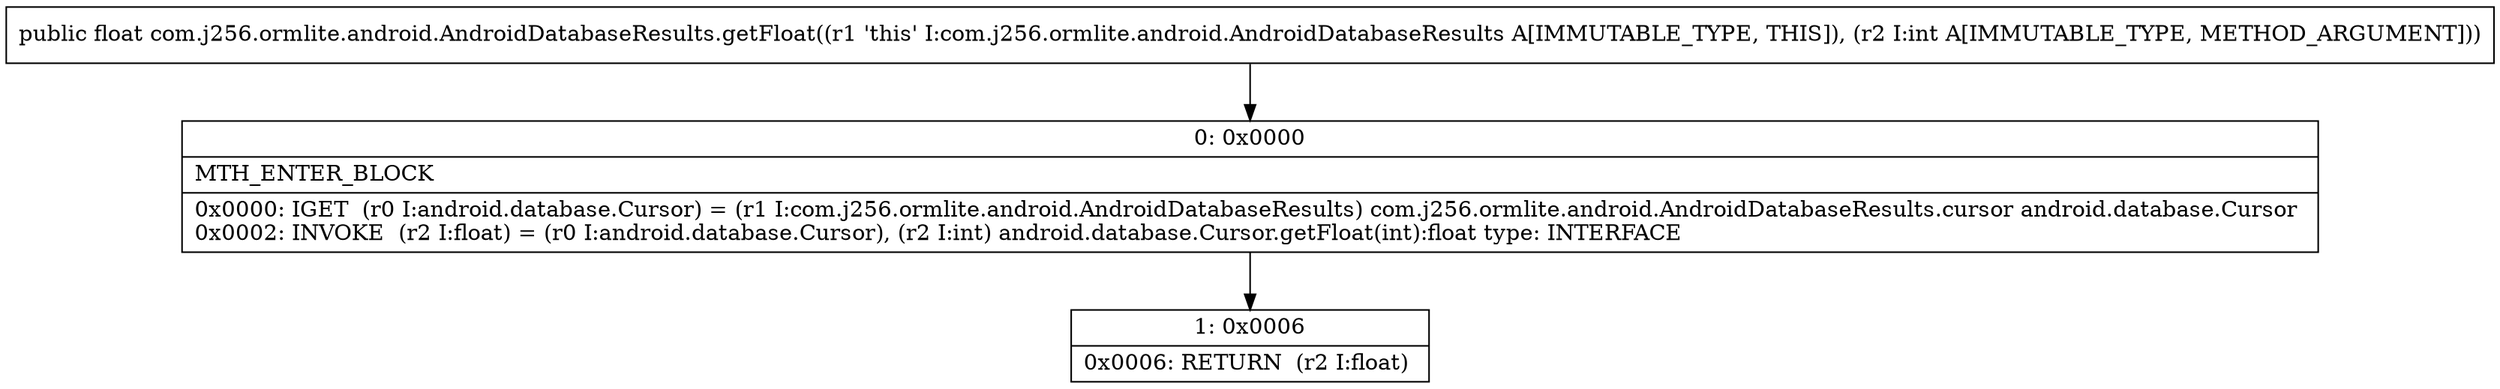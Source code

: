 digraph "CFG forcom.j256.ormlite.android.AndroidDatabaseResults.getFloat(I)F" {
Node_0 [shape=record,label="{0\:\ 0x0000|MTH_ENTER_BLOCK\l|0x0000: IGET  (r0 I:android.database.Cursor) = (r1 I:com.j256.ormlite.android.AndroidDatabaseResults) com.j256.ormlite.android.AndroidDatabaseResults.cursor android.database.Cursor \l0x0002: INVOKE  (r2 I:float) = (r0 I:android.database.Cursor), (r2 I:int) android.database.Cursor.getFloat(int):float type: INTERFACE \l}"];
Node_1 [shape=record,label="{1\:\ 0x0006|0x0006: RETURN  (r2 I:float) \l}"];
MethodNode[shape=record,label="{public float com.j256.ormlite.android.AndroidDatabaseResults.getFloat((r1 'this' I:com.j256.ormlite.android.AndroidDatabaseResults A[IMMUTABLE_TYPE, THIS]), (r2 I:int A[IMMUTABLE_TYPE, METHOD_ARGUMENT])) }"];
MethodNode -> Node_0;
Node_0 -> Node_1;
}

